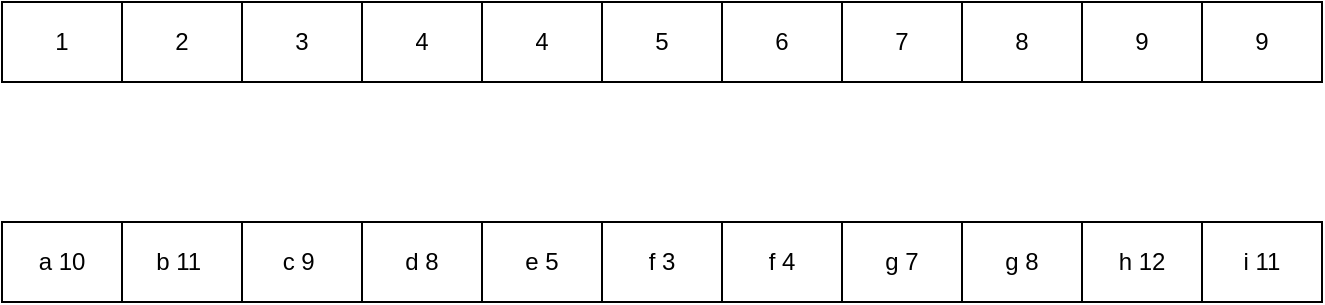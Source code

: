 <mxfile version="14.5.6" type="github">
  <diagram id="IF9NxtJMAHbxQqZ7-Hld" name="Page-1">
    <mxGraphModel dx="946" dy="536" grid="1" gridSize="10" guides="1" tooltips="1" connect="1" arrows="1" fold="1" page="1" pageScale="1" pageWidth="827" pageHeight="1169" math="0" shadow="0">
      <root>
        <mxCell id="0" />
        <mxCell id="1" parent="0" />
        <mxCell id="wGv9wGTK3sPFm_DvQHJG-1" value="" style="shape=table;html=1;whiteSpace=wrap;startSize=0;container=1;collapsible=0;childLayout=tableLayout;" vertex="1" parent="1">
          <mxGeometry x="90" y="150" width="660" height="40" as="geometry" />
        </mxCell>
        <mxCell id="wGv9wGTK3sPFm_DvQHJG-2" value="" style="shape=partialRectangle;html=1;whiteSpace=wrap;collapsible=0;dropTarget=0;pointerEvents=0;fillColor=none;top=0;left=0;bottom=0;right=0;points=[[0,0.5],[1,0.5]];portConstraint=eastwest;" vertex="1" parent="wGv9wGTK3sPFm_DvQHJG-1">
          <mxGeometry width="660" height="40" as="geometry" />
        </mxCell>
        <mxCell id="wGv9wGTK3sPFm_DvQHJG-3" value="1" style="shape=partialRectangle;html=1;whiteSpace=wrap;connectable=0;fillColor=none;top=0;left=0;bottom=0;right=0;overflow=hidden;" vertex="1" parent="wGv9wGTK3sPFm_DvQHJG-2">
          <mxGeometry width="60" height="40" as="geometry" />
        </mxCell>
        <mxCell id="wGv9wGTK3sPFm_DvQHJG-4" value="2" style="shape=partialRectangle;html=1;whiteSpace=wrap;connectable=0;fillColor=none;top=0;left=0;bottom=0;right=0;overflow=hidden;" vertex="1" parent="wGv9wGTK3sPFm_DvQHJG-2">
          <mxGeometry x="60" width="60" height="40" as="geometry" />
        </mxCell>
        <mxCell id="wGv9wGTK3sPFm_DvQHJG-5" value="3" style="shape=partialRectangle;html=1;whiteSpace=wrap;connectable=0;fillColor=none;top=0;left=0;bottom=0;right=0;overflow=hidden;" vertex="1" parent="wGv9wGTK3sPFm_DvQHJG-2">
          <mxGeometry x="120" width="60" height="40" as="geometry" />
        </mxCell>
        <mxCell id="wGv9wGTK3sPFm_DvQHJG-14" value="4" style="shape=partialRectangle;html=1;whiteSpace=wrap;connectable=0;fillColor=none;top=0;left=0;bottom=0;right=0;overflow=hidden;" vertex="1" parent="wGv9wGTK3sPFm_DvQHJG-2">
          <mxGeometry x="180" width="60" height="40" as="geometry" />
        </mxCell>
        <mxCell id="wGv9wGTK3sPFm_DvQHJG-17" value="4" style="shape=partialRectangle;html=1;whiteSpace=wrap;connectable=0;fillColor=none;top=0;left=0;bottom=0;right=0;overflow=hidden;" vertex="1" parent="wGv9wGTK3sPFm_DvQHJG-2">
          <mxGeometry x="240" width="60" height="40" as="geometry" />
        </mxCell>
        <mxCell id="wGv9wGTK3sPFm_DvQHJG-20" value="5" style="shape=partialRectangle;html=1;whiteSpace=wrap;connectable=0;fillColor=none;top=0;left=0;bottom=0;right=0;overflow=hidden;" vertex="1" parent="wGv9wGTK3sPFm_DvQHJG-2">
          <mxGeometry x="300" width="60" height="40" as="geometry" />
        </mxCell>
        <mxCell id="wGv9wGTK3sPFm_DvQHJG-23" value="6" style="shape=partialRectangle;html=1;whiteSpace=wrap;connectable=0;fillColor=none;top=0;left=0;bottom=0;right=0;overflow=hidden;" vertex="1" parent="wGv9wGTK3sPFm_DvQHJG-2">
          <mxGeometry x="360" width="60" height="40" as="geometry" />
        </mxCell>
        <mxCell id="wGv9wGTK3sPFm_DvQHJG-26" value="7" style="shape=partialRectangle;html=1;whiteSpace=wrap;connectable=0;fillColor=none;top=0;left=0;bottom=0;right=0;overflow=hidden;" vertex="1" parent="wGv9wGTK3sPFm_DvQHJG-2">
          <mxGeometry x="420" width="60" height="40" as="geometry" />
        </mxCell>
        <mxCell id="wGv9wGTK3sPFm_DvQHJG-29" value="8" style="shape=partialRectangle;html=1;whiteSpace=wrap;connectable=0;fillColor=none;top=0;left=0;bottom=0;right=0;overflow=hidden;" vertex="1" parent="wGv9wGTK3sPFm_DvQHJG-2">
          <mxGeometry x="480" width="60" height="40" as="geometry" />
        </mxCell>
        <mxCell id="wGv9wGTK3sPFm_DvQHJG-32" value="9" style="shape=partialRectangle;html=1;whiteSpace=wrap;connectable=0;fillColor=none;top=0;left=0;bottom=0;right=0;overflow=hidden;" vertex="1" parent="wGv9wGTK3sPFm_DvQHJG-2">
          <mxGeometry x="540" width="60" height="40" as="geometry" />
        </mxCell>
        <mxCell id="wGv9wGTK3sPFm_DvQHJG-38" value="9" style="shape=partialRectangle;html=1;whiteSpace=wrap;connectable=0;fillColor=none;top=0;left=0;bottom=0;right=0;overflow=hidden;" vertex="1" parent="wGv9wGTK3sPFm_DvQHJG-2">
          <mxGeometry x="600" width="60" height="40" as="geometry" />
        </mxCell>
        <mxCell id="wGv9wGTK3sPFm_DvQHJG-41" value="" style="shape=table;html=1;whiteSpace=wrap;startSize=0;container=1;collapsible=0;childLayout=tableLayout;" vertex="1" parent="1">
          <mxGeometry x="90" y="260" width="660" height="40" as="geometry" />
        </mxCell>
        <mxCell id="wGv9wGTK3sPFm_DvQHJG-42" value="" style="shape=partialRectangle;html=1;whiteSpace=wrap;collapsible=0;dropTarget=0;pointerEvents=0;fillColor=none;top=0;left=0;bottom=0;right=0;points=[[0,0.5],[1,0.5]];portConstraint=eastwest;" vertex="1" parent="wGv9wGTK3sPFm_DvQHJG-41">
          <mxGeometry width="660" height="40" as="geometry" />
        </mxCell>
        <mxCell id="wGv9wGTK3sPFm_DvQHJG-43" value="a 10" style="shape=partialRectangle;html=1;whiteSpace=wrap;connectable=0;fillColor=none;top=0;left=0;bottom=0;right=0;overflow=hidden;" vertex="1" parent="wGv9wGTK3sPFm_DvQHJG-42">
          <mxGeometry width="60" height="40" as="geometry" />
        </mxCell>
        <mxCell id="wGv9wGTK3sPFm_DvQHJG-44" value="b 11&amp;nbsp;" style="shape=partialRectangle;html=1;whiteSpace=wrap;connectable=0;fillColor=none;top=0;left=0;bottom=0;right=0;overflow=hidden;" vertex="1" parent="wGv9wGTK3sPFm_DvQHJG-42">
          <mxGeometry x="60" width="60" height="40" as="geometry" />
        </mxCell>
        <mxCell id="wGv9wGTK3sPFm_DvQHJG-45" value="c 9&amp;nbsp;" style="shape=partialRectangle;html=1;whiteSpace=wrap;connectable=0;fillColor=none;top=0;left=0;bottom=0;right=0;overflow=hidden;" vertex="1" parent="wGv9wGTK3sPFm_DvQHJG-42">
          <mxGeometry x="120" width="60" height="40" as="geometry" />
        </mxCell>
        <mxCell id="wGv9wGTK3sPFm_DvQHJG-46" value="d 8" style="shape=partialRectangle;html=1;whiteSpace=wrap;connectable=0;fillColor=none;top=0;left=0;bottom=0;right=0;overflow=hidden;" vertex="1" parent="wGv9wGTK3sPFm_DvQHJG-42">
          <mxGeometry x="180" width="60" height="40" as="geometry" />
        </mxCell>
        <mxCell id="wGv9wGTK3sPFm_DvQHJG-47" value="e 5" style="shape=partialRectangle;html=1;whiteSpace=wrap;connectable=0;fillColor=none;top=0;left=0;bottom=0;right=0;overflow=hidden;" vertex="1" parent="wGv9wGTK3sPFm_DvQHJG-42">
          <mxGeometry x="240" width="60" height="40" as="geometry" />
        </mxCell>
        <mxCell id="wGv9wGTK3sPFm_DvQHJG-48" value="f 3" style="shape=partialRectangle;html=1;whiteSpace=wrap;connectable=0;fillColor=none;top=0;left=0;bottom=0;right=0;overflow=hidden;" vertex="1" parent="wGv9wGTK3sPFm_DvQHJG-42">
          <mxGeometry x="300" width="60" height="40" as="geometry" />
        </mxCell>
        <mxCell id="wGv9wGTK3sPFm_DvQHJG-49" value="f 4" style="shape=partialRectangle;html=1;whiteSpace=wrap;connectable=0;fillColor=none;top=0;left=0;bottom=0;right=0;overflow=hidden;" vertex="1" parent="wGv9wGTK3sPFm_DvQHJG-42">
          <mxGeometry x="360" width="60" height="40" as="geometry" />
        </mxCell>
        <mxCell id="wGv9wGTK3sPFm_DvQHJG-50" value="g 7" style="shape=partialRectangle;html=1;whiteSpace=wrap;connectable=0;fillColor=none;top=0;left=0;bottom=0;right=0;overflow=hidden;" vertex="1" parent="wGv9wGTK3sPFm_DvQHJG-42">
          <mxGeometry x="420" width="60" height="40" as="geometry" />
        </mxCell>
        <mxCell id="wGv9wGTK3sPFm_DvQHJG-51" value="g 8" style="shape=partialRectangle;html=1;whiteSpace=wrap;connectable=0;fillColor=none;top=0;left=0;bottom=0;right=0;overflow=hidden;" vertex="1" parent="wGv9wGTK3sPFm_DvQHJG-42">
          <mxGeometry x="480" width="60" height="40" as="geometry" />
        </mxCell>
        <mxCell id="wGv9wGTK3sPFm_DvQHJG-52" value="h 12" style="shape=partialRectangle;html=1;whiteSpace=wrap;connectable=0;fillColor=none;top=0;left=0;bottom=0;right=0;overflow=hidden;" vertex="1" parent="wGv9wGTK3sPFm_DvQHJG-42">
          <mxGeometry x="540" width="60" height="40" as="geometry" />
        </mxCell>
        <mxCell id="wGv9wGTK3sPFm_DvQHJG-53" value="i 11" style="shape=partialRectangle;html=1;whiteSpace=wrap;connectable=0;fillColor=none;top=0;left=0;bottom=0;right=0;overflow=hidden;" vertex="1" parent="wGv9wGTK3sPFm_DvQHJG-42">
          <mxGeometry x="600" width="60" height="40" as="geometry" />
        </mxCell>
      </root>
    </mxGraphModel>
  </diagram>
</mxfile>
